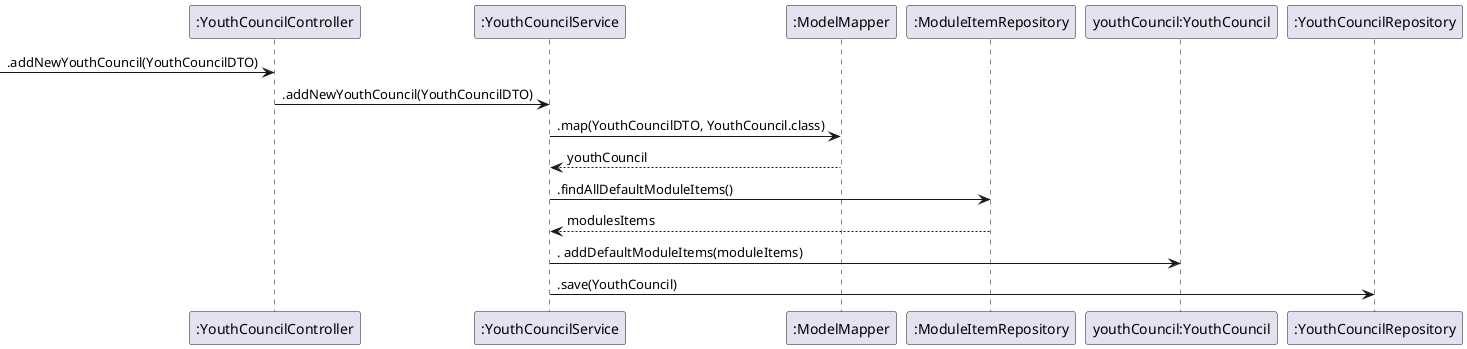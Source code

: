 @startuml

participant ":YouthCouncilController" as YouthCouncilController
participant ":YouthCouncilService" as YouthCouncilService
participant ":ModelMapper" as ModelMapper
participant ":ModuleItemRepository" as ModuleItemRepository
participant "youthCouncil:YouthCouncil" as youthCouncil
participant ":YouthCouncilRepository" as YouthCouncilRepository

->YouthCouncilController : .addNewYouthCouncil(YouthCouncilDTO)
YouthCouncilController->YouthCouncilService : .addNewYouthCouncil(YouthCouncilDTO)
YouthCouncilService->ModelMapper : .map(YouthCouncilDTO, YouthCouncil.class)
YouthCouncilService<--ModelMapper : youthCouncil
YouthCouncilService-> ModuleItemRepository : .findAllDefaultModuleItems()
YouthCouncilService<--ModuleItemRepository : modulesItems
YouthCouncilService-> youthCouncil: . addDefaultModuleItems(moduleItems)
YouthCouncilService->YouthCouncilRepository : .save(YouthCouncil)


@enduml